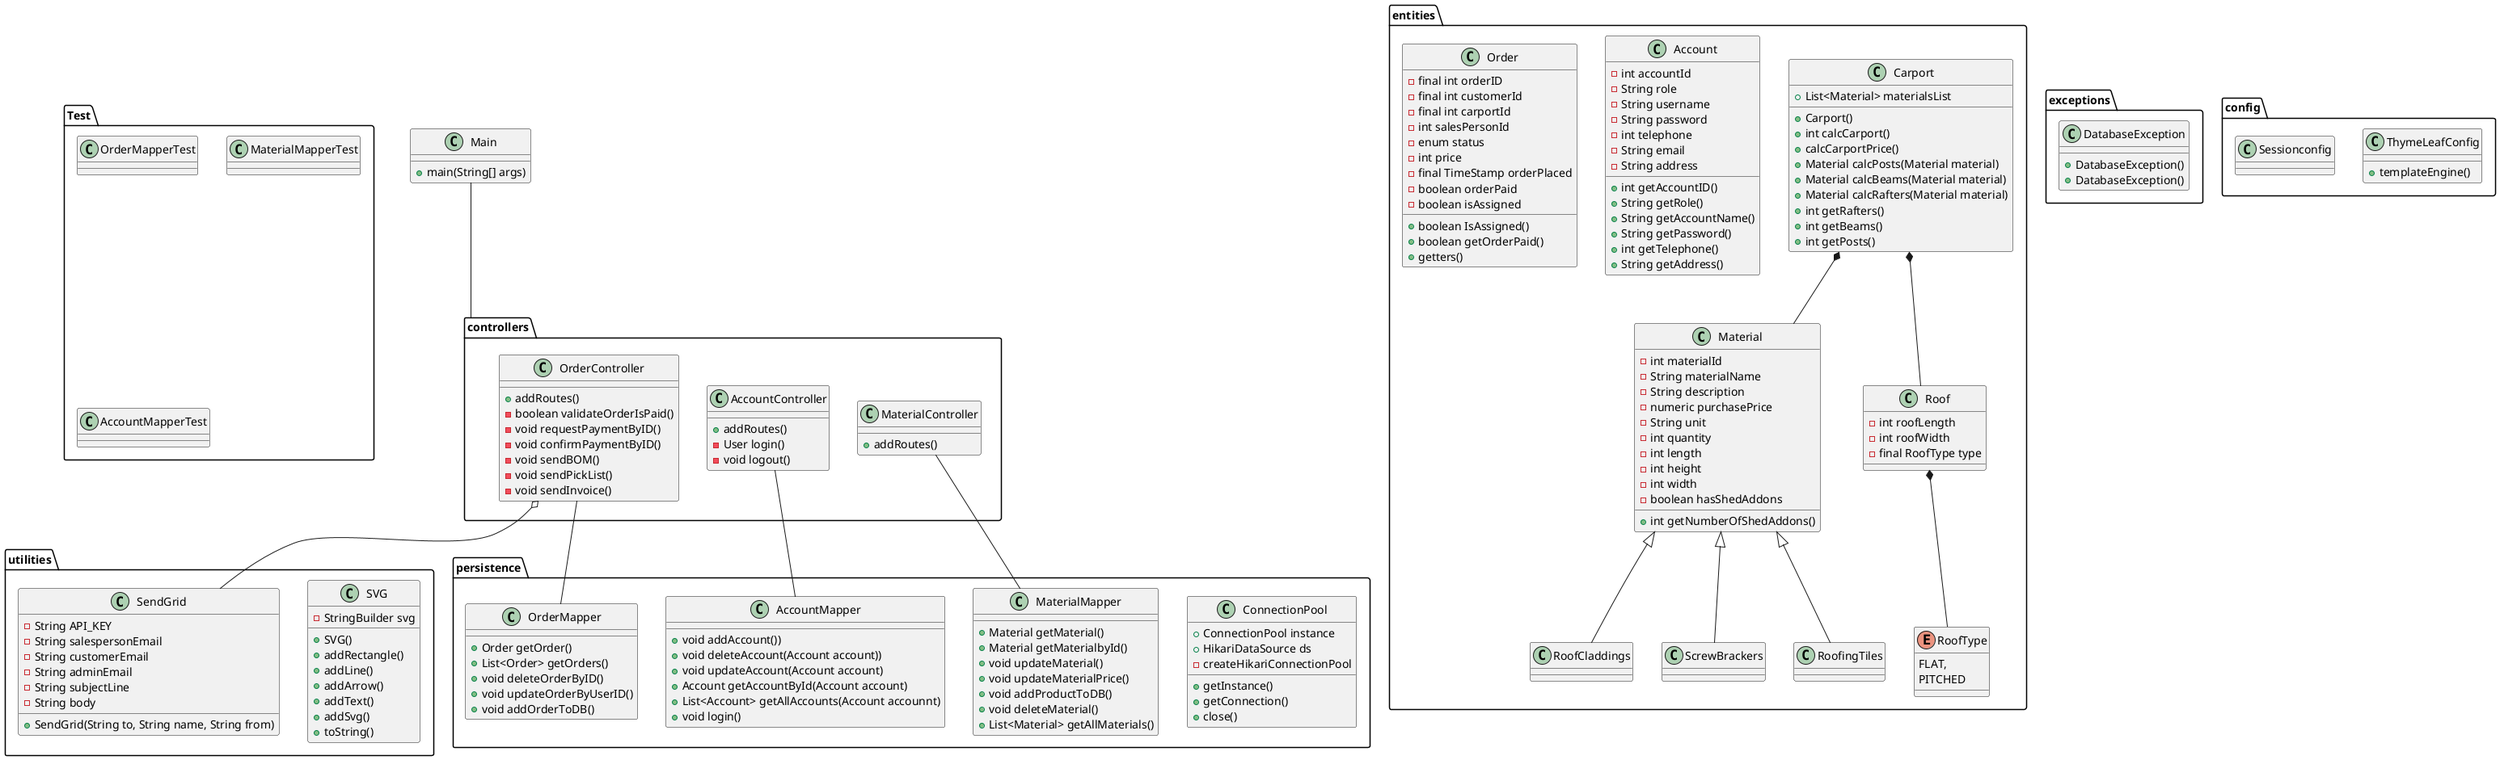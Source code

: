 @startuml
'https://plantuml.com/class-diagram


class Main {
+main(String[] args)
}

package utilities {
    class SVG {
    - StringBuilder svg
    + SVG()
    + addRectangle()
    + addLine()
    + addArrow()
    + addText()
    + addSvg()
    'Override
    + toString()
    }
    class SendGrid
    {
    - String API_KEY
    - String salespersonEmail
    - String customerEmail
    - String adminEmail
    - String subjectLine
    - String body
    + SendGrid(String to, String name, String from)
    }
}

package controllers {
    class OrderController {
    + addRoutes()
    - boolean validateOrderIsPaid()
    - void requestPaymentByID()
    - void confirmPaymentByID()
    - void sendBOM()
    - void sendPickList()
    - void sendInvoice()
    }

    class AccountController {
    + addRoutes()
    - User login()
    - void logout()

    }
    class MaterialController {
    + addRoutes()
    }
}

package entities {
    class Carport {
    + Carport()
    + List<Material> materialsList
    'metoden skal eksekvere alle beregningerne heri
    'samlet
    + int calcCarport()
    'Pris som kunden skal betale
    + calcCarportPrice()
    + Material calcPosts(Material material)
    + Material calcBeams(Material material)
    + Material calcRafters(Material material)
    + int getRafters()
    + int getBeams()
    + int getPosts()
    }
    class Account {
    - int accountId
    - String role
    - String username
    - String password
    - int telephone
    - String email
    - String address
    + int getAccountID()
    + String getRole()
    + String getAccountName()
    + String getPassword()
    + int getTelephone()
    + String getAddress()
    }

    class Order {
    - final int orderID
    - final int customerId
    - final int carportId
    - int salesPersonId
    'public enum orderStatus { PAID,NOT_PAID,ORDER_COMPLETED}
    - enum status
    - int price
    - final TimeStamp orderPlaced
    - boolean orderPaid
    - boolean isAssigned
    + boolean IsAssigned()
    + boolean getOrderPaid()
    + getters()
    }

    class Material {
    - int materialId
    - String materialName
    - String description
    'prisen for Fog at købe materialerne
    - numeric purchasePrice
    - String unit
    - int quantity
    - int length
    - int height
    - int width
    - boolean hasShedAddons
    + int getNumberOfShedAddons()
    }
    'Tagbeklædning dvs. tagmateriale-typen
    class RoofCladdings {
    }
    'skruer og beslag
    class ScrewBrackers {
    }
    'tagplader / tagsten
    class RoofingTiles {
    }
    enum RoofType {
    FLAT,
    PITCHED
    }
    class Roof
    {
    - int roofLength
    - int roofWidth
    - final RoofType type
    }

}

package exceptions {
    class DatabaseException
    {
    + DatabaseException()
    + DatabaseException()
    }
}

package persistence {
    class ConnectionPool {
    +ConnectionPool instance
    +HikariDataSource ds
    'Ved ikke om de skal være static eller ej^
    +getInstance()
    +getConnection()
    +close()
    -createHikariConnectionPool
    }

    class OrderMapper {
    + Order getOrder()
    'hent alle forespørgsler
    + List<Order> getOrders()
    + void deleteOrderByID()
    + void updateOrderByUserID()
    + void addOrderToDB()
    }

    class MaterialMapper {
    + Material getMaterial()
    + Material getMaterialbyId()
    + void updateMaterial()
    + void updateMaterialPrice()
    + void addProductToDB()
    + void deleteMaterial()
    + List<Material> getAllMaterials()
    }

    class AccountMapper {
    + void addAccount())
    + void deleteAccount(Account account))
    + void updateAccount(Account account)
    + Account getAccountById(Account account)
    + List<Account> getAllAccounts(Account accounnt)
    + void login()
    }
}

package config {
    class ThymeLeafConfig {
    + templateEngine()
    }
    class Sessionconfig {
    }
}

package Test {
    class OrderMapperTest {
    }
    class MaterialMapperTest {
    }
    class AccountMapperTest {
    }
}

Main -- controllers

OrderController -- OrderMapper
OrderController o-- SendGrid

MaterialController -- MaterialMapper
AccountController -- AccountMapper


Carport *-- Material
Carport *-- Roof
Roof *-- RoofType

Material <|-- RoofCladdings
Material <|-- ScrewBrackers
Material <|-- RoofingTiles

@enduml
